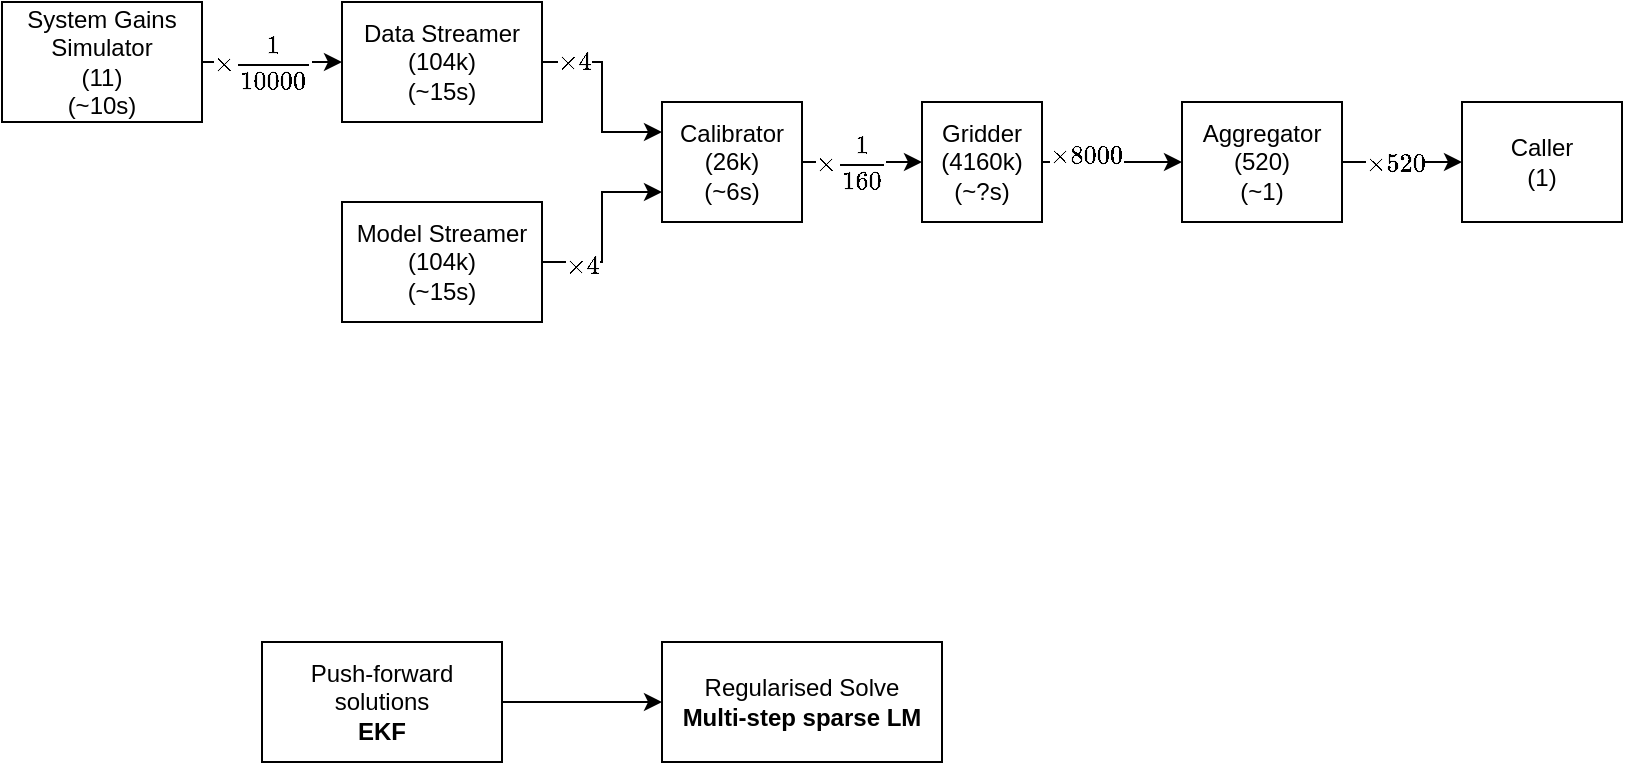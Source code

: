 <mxfile version="24.9.1">
  <diagram name="Pagina-1" id="hCUB_5eP3CQql4or5r06">
    <mxGraphModel dx="2195" dy="788" grid="1" gridSize="10" guides="1" tooltips="1" connect="1" arrows="1" fold="1" page="1" pageScale="1" pageWidth="827" pageHeight="1169" math="1" shadow="0">
      <root>
        <mxCell id="0" />
        <mxCell id="1" parent="0" />
        <mxCell id="oNDJhC1h_ndsyNCQKsJ1-13" style="edgeStyle=orthogonalEdgeStyle;rounded=0;orthogonalLoop=1;jettySize=auto;html=1;entryX=0;entryY=0.25;entryDx=0;entryDy=0;" edge="1" parent="1" source="oNDJhC1h_ndsyNCQKsJ1-1" target="oNDJhC1h_ndsyNCQKsJ1-4">
          <mxGeometry relative="1" as="geometry" />
        </mxCell>
        <mxCell id="oNDJhC1h_ndsyNCQKsJ1-26" value="$$\times 4$$" style="edgeLabel;html=1;align=center;verticalAlign=middle;resizable=0;points=[];" vertex="1" connectable="0" parent="oNDJhC1h_ndsyNCQKsJ1-13">
          <mxGeometry x="-0.663" relative="1" as="geometry">
            <mxPoint as="offset" />
          </mxGeometry>
        </mxCell>
        <mxCell id="oNDJhC1h_ndsyNCQKsJ1-1" value="Data Streamer&lt;div&gt;(104k)&lt;/div&gt;&lt;div&gt;(~15s)&lt;/div&gt;" style="rounded=0;whiteSpace=wrap;html=1;" vertex="1" parent="1">
          <mxGeometry x="160" y="40" width="100" height="60" as="geometry" />
        </mxCell>
        <mxCell id="oNDJhC1h_ndsyNCQKsJ1-12" style="edgeStyle=orthogonalEdgeStyle;rounded=0;orthogonalLoop=1;jettySize=auto;html=1;entryX=0;entryY=0.75;entryDx=0;entryDy=0;" edge="1" parent="1" source="oNDJhC1h_ndsyNCQKsJ1-2" target="oNDJhC1h_ndsyNCQKsJ1-4">
          <mxGeometry relative="1" as="geometry" />
        </mxCell>
        <mxCell id="oNDJhC1h_ndsyNCQKsJ1-27" value="$$\times 4$$" style="edgeLabel;html=1;align=center;verticalAlign=middle;resizable=0;points=[];" vertex="1" connectable="0" parent="oNDJhC1h_ndsyNCQKsJ1-12">
          <mxGeometry x="-0.579" y="-2" relative="1" as="geometry">
            <mxPoint as="offset" />
          </mxGeometry>
        </mxCell>
        <mxCell id="oNDJhC1h_ndsyNCQKsJ1-2" value="Model Streamer&lt;div&gt;(104k)&lt;/div&gt;&lt;div&gt;(~15s)&lt;/div&gt;" style="rounded=0;whiteSpace=wrap;html=1;" vertex="1" parent="1">
          <mxGeometry x="160" y="140" width="100" height="60" as="geometry" />
        </mxCell>
        <mxCell id="oNDJhC1h_ndsyNCQKsJ1-11" style="edgeStyle=orthogonalEdgeStyle;rounded=0;orthogonalLoop=1;jettySize=auto;html=1;entryX=0;entryY=0.5;entryDx=0;entryDy=0;" edge="1" parent="1" source="oNDJhC1h_ndsyNCQKsJ1-3" target="oNDJhC1h_ndsyNCQKsJ1-1">
          <mxGeometry relative="1" as="geometry" />
        </mxCell>
        <mxCell id="oNDJhC1h_ndsyNCQKsJ1-29" value="$$\times \frac{1}{10000}$$" style="edgeLabel;html=1;align=center;verticalAlign=middle;resizable=0;points=[];" vertex="1" connectable="0" parent="oNDJhC1h_ndsyNCQKsJ1-11">
          <mxGeometry x="-0.3" relative="1" as="geometry">
            <mxPoint x="5" as="offset" />
          </mxGeometry>
        </mxCell>
        <mxCell id="oNDJhC1h_ndsyNCQKsJ1-3" value="System Gains Simulator&lt;div&gt;(11)&lt;/div&gt;&lt;div&gt;(~10s)&lt;/div&gt;" style="rounded=0;whiteSpace=wrap;html=1;" vertex="1" parent="1">
          <mxGeometry x="-10" y="40" width="100" height="60" as="geometry" />
        </mxCell>
        <mxCell id="oNDJhC1h_ndsyNCQKsJ1-14" style="edgeStyle=orthogonalEdgeStyle;rounded=0;orthogonalLoop=1;jettySize=auto;html=1;entryX=0;entryY=0.5;entryDx=0;entryDy=0;" edge="1" parent="1" source="oNDJhC1h_ndsyNCQKsJ1-4" target="oNDJhC1h_ndsyNCQKsJ1-5">
          <mxGeometry relative="1" as="geometry" />
        </mxCell>
        <mxCell id="oNDJhC1h_ndsyNCQKsJ1-25" value="$$\times \frac{1}{160}$$" style="edgeLabel;html=1;align=center;verticalAlign=middle;resizable=0;points=[];" vertex="1" connectable="0" parent="oNDJhC1h_ndsyNCQKsJ1-14">
          <mxGeometry x="-0.4" y="1" relative="1" as="geometry">
            <mxPoint x="6" y="1" as="offset" />
          </mxGeometry>
        </mxCell>
        <mxCell id="oNDJhC1h_ndsyNCQKsJ1-4" value="Calibrator&lt;div&gt;(26k)&lt;/div&gt;&lt;div&gt;(~6s)&lt;/div&gt;" style="rounded=0;whiteSpace=wrap;html=1;" vertex="1" parent="1">
          <mxGeometry x="320" y="90" width="70" height="60" as="geometry" />
        </mxCell>
        <mxCell id="oNDJhC1h_ndsyNCQKsJ1-15" style="edgeStyle=orthogonalEdgeStyle;rounded=0;orthogonalLoop=1;jettySize=auto;html=1;entryX=0;entryY=0.5;entryDx=0;entryDy=0;" edge="1" parent="1" source="oNDJhC1h_ndsyNCQKsJ1-5" target="oNDJhC1h_ndsyNCQKsJ1-6">
          <mxGeometry relative="1" as="geometry" />
        </mxCell>
        <mxCell id="oNDJhC1h_ndsyNCQKsJ1-24" value="$$\times 8000$$" style="edgeLabel;html=1;align=center;verticalAlign=middle;resizable=0;points=[];" vertex="1" connectable="0" parent="oNDJhC1h_ndsyNCQKsJ1-15">
          <mxGeometry x="-0.371" y="3" relative="1" as="geometry">
            <mxPoint as="offset" />
          </mxGeometry>
        </mxCell>
        <mxCell id="oNDJhC1h_ndsyNCQKsJ1-5" value="Gridder&lt;div&gt;(4160k)&lt;/div&gt;&lt;div&gt;(~?s)&lt;/div&gt;" style="rounded=0;whiteSpace=wrap;html=1;" vertex="1" parent="1">
          <mxGeometry x="450" y="90" width="60" height="60" as="geometry" />
        </mxCell>
        <mxCell id="oNDJhC1h_ndsyNCQKsJ1-21" style="edgeStyle=orthogonalEdgeStyle;rounded=0;orthogonalLoop=1;jettySize=auto;html=1;entryX=0;entryY=0.5;entryDx=0;entryDy=0;" edge="1" parent="1" source="oNDJhC1h_ndsyNCQKsJ1-6" target="oNDJhC1h_ndsyNCQKsJ1-20">
          <mxGeometry relative="1" as="geometry">
            <Array as="points">
              <mxPoint x="680" y="120" />
              <mxPoint x="680" y="120" />
            </Array>
          </mxGeometry>
        </mxCell>
        <mxCell id="oNDJhC1h_ndsyNCQKsJ1-23" value="$$\times 520$$" style="edgeLabel;html=1;align=center;verticalAlign=middle;resizable=0;points=[];" vertex="1" connectable="0" parent="oNDJhC1h_ndsyNCQKsJ1-21">
          <mxGeometry x="-0.133" y="-1" relative="1" as="geometry">
            <mxPoint as="offset" />
          </mxGeometry>
        </mxCell>
        <mxCell id="oNDJhC1h_ndsyNCQKsJ1-6" value="Aggregator&lt;div&gt;(520)&lt;/div&gt;&lt;div&gt;(~1)&lt;/div&gt;" style="rounded=0;whiteSpace=wrap;html=1;" vertex="1" parent="1">
          <mxGeometry x="580" y="90" width="80" height="60" as="geometry" />
        </mxCell>
        <mxCell id="oNDJhC1h_ndsyNCQKsJ1-20" value="Caller&lt;div&gt;(1)&lt;/div&gt;" style="rounded=0;whiteSpace=wrap;html=1;" vertex="1" parent="1">
          <mxGeometry x="720" y="90" width="80" height="60" as="geometry" />
        </mxCell>
        <mxCell id="oNDJhC1h_ndsyNCQKsJ1-32" style="edgeStyle=orthogonalEdgeStyle;rounded=0;orthogonalLoop=1;jettySize=auto;html=1;entryX=0;entryY=0.5;entryDx=0;entryDy=0;" edge="1" parent="1" source="oNDJhC1h_ndsyNCQKsJ1-30" target="oNDJhC1h_ndsyNCQKsJ1-31">
          <mxGeometry relative="1" as="geometry" />
        </mxCell>
        <mxCell id="oNDJhC1h_ndsyNCQKsJ1-30" value="Push-forward solutions&lt;div&gt;&lt;b&gt;EKF&lt;/b&gt;&lt;/div&gt;" style="rounded=0;whiteSpace=wrap;html=1;" vertex="1" parent="1">
          <mxGeometry x="120" y="360" width="120" height="60" as="geometry" />
        </mxCell>
        <mxCell id="oNDJhC1h_ndsyNCQKsJ1-31" value="Regularised Solve&lt;div&gt;&lt;b&gt;Multi-step sparse LM&lt;/b&gt;&lt;/div&gt;" style="rounded=0;whiteSpace=wrap;html=1;" vertex="1" parent="1">
          <mxGeometry x="320" y="360" width="140" height="60" as="geometry" />
        </mxCell>
      </root>
    </mxGraphModel>
  </diagram>
</mxfile>
